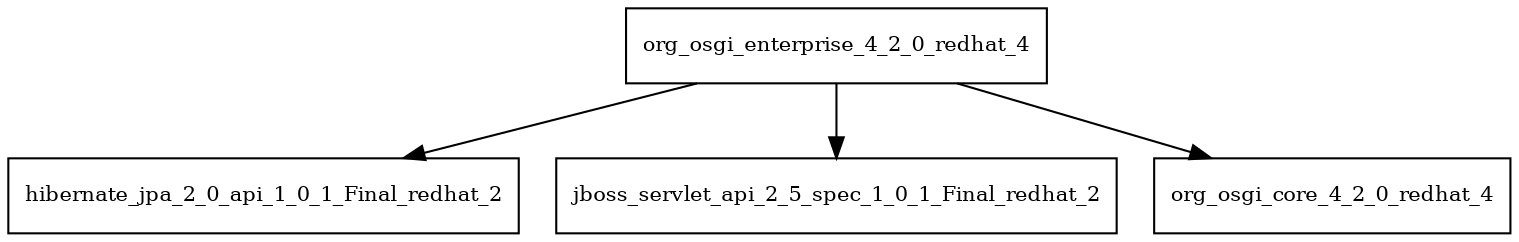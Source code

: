digraph org_osgi_enterprise_4_2_0_redhat_4_dependencies {
  node [shape = box, fontsize=10.0];
  org_osgi_enterprise_4_2_0_redhat_4 -> hibernate_jpa_2_0_api_1_0_1_Final_redhat_2;
  org_osgi_enterprise_4_2_0_redhat_4 -> jboss_servlet_api_2_5_spec_1_0_1_Final_redhat_2;
  org_osgi_enterprise_4_2_0_redhat_4 -> org_osgi_core_4_2_0_redhat_4;
}
